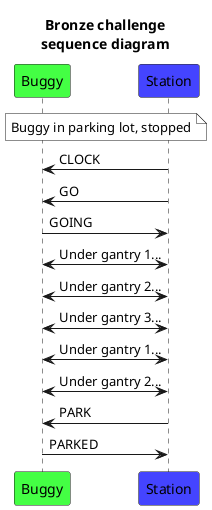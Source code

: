 @startuml
title Bronze challenge\nsequence diagram
participant Buggy as b #4f4
participant Station as s #44f
note over b, s #fff: Buggy in parking lot, stopped
    s->b: CLOCK
    s->b: GO
    s<-b: GOING
    s<->b: Under gantry 1...
    s<->b: Under gantry 2...
    s<->b: Under gantry 3...
    s<->b: Under gantry 1...
    s<->b: Under gantry 2...
    s->b: PARK
    s<-b: PARKED
@enduml

